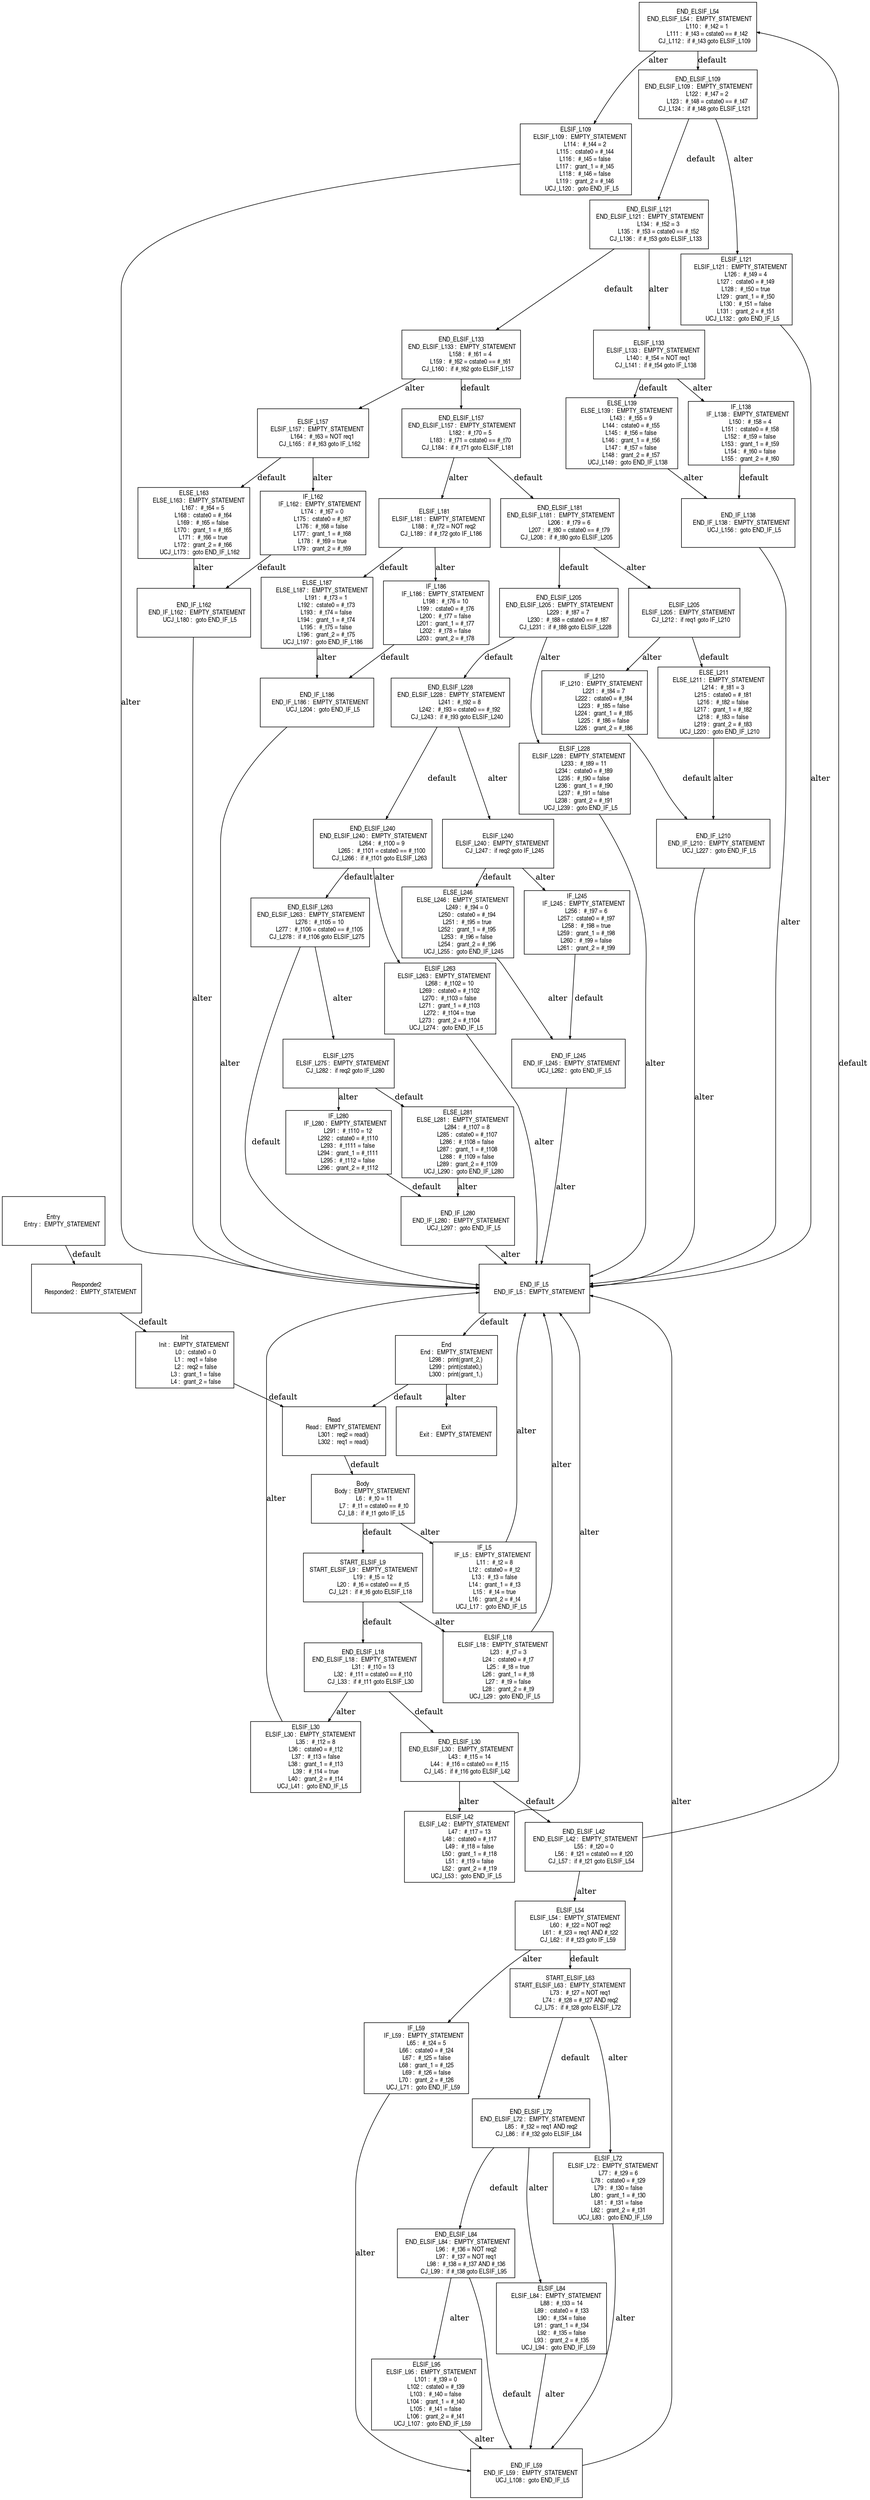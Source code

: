 digraph G {
  ranksep=.25;
  edge [arrowsize=.5]
  node [shape=rectangle, fontname="ArialNarrow",
        fontsize=12,  height=1.2];
  "END_ELSIF_L54
  END_ELSIF_L54 :  EMPTY_STATEMENT
           L110 :  #_t42 = 1
           L111 :  #_t43 = cstate0 == #_t42
        CJ_L112 :  if #_t43 goto ELSIF_L109
"; "IF_L280
        IF_L280 :  EMPTY_STATEMENT
           L291 :  #_t110 = 12
           L292 :  cstate0 = #_t110
           L293 :  #_t111 = false
           L294 :  grant_1 = #_t111
           L295 :  #_t112 = false
           L296 :  grant_2 = #_t112
"; "END_ELSIF_L84
  END_ELSIF_L84 :  EMPTY_STATEMENT
            L96 :  #_t36 = NOT req2
            L97 :  #_t37 = NOT req1
            L98 :  #_t38 = #_t37 AND #_t36
         CJ_L99 :  if #_t38 goto ELSIF_L95
"; "ELSIF_L228
     ELSIF_L228 :  EMPTY_STATEMENT
           L233 :  #_t89 = 11
           L234 :  cstate0 = #_t89
           L235 :  #_t90 = false
           L236 :  grant_1 = #_t90
           L237 :  #_t91 = false
           L238 :  grant_2 = #_t91
       UCJ_L239 :  goto END_IF_L5
"; "IF_L245
        IF_L245 :  EMPTY_STATEMENT
           L256 :  #_t97 = 6
           L257 :  cstate0 = #_t97
           L258 :  #_t98 = true
           L259 :  grant_1 = #_t98
           L260 :  #_t99 = false
           L261 :  grant_2 = #_t99
"; "Responder2
     Responder2 :  EMPTY_STATEMENT
"; "IF_L5
          IF_L5 :  EMPTY_STATEMENT
            L11 :  #_t2 = 8
            L12 :  cstate0 = #_t2
            L13 :  #_t3 = false
            L14 :  grant_1 = #_t3
            L15 :  #_t4 = true
            L16 :  grant_2 = #_t4
        UCJ_L17 :  goto END_IF_L5
"; "ELSIF_L72
      ELSIF_L72 :  EMPTY_STATEMENT
            L77 :  #_t29 = 6
            L78 :  cstate0 = #_t29
            L79 :  #_t30 = false
            L80 :  grant_1 = #_t30
            L81 :  #_t31 = false
            L82 :  grant_2 = #_t31
        UCJ_L83 :  goto END_IF_L59
"; "ELSIF_L95
      ELSIF_L95 :  EMPTY_STATEMENT
           L101 :  #_t39 = 0
           L102 :  cstate0 = #_t39
           L103 :  #_t40 = false
           L104 :  grant_1 = #_t40
           L105 :  #_t41 = false
           L106 :  grant_2 = #_t41
       UCJ_L107 :  goto END_IF_L59
"; "IF_L162
        IF_L162 :  EMPTY_STATEMENT
           L174 :  #_t67 = 0
           L175 :  cstate0 = #_t67
           L176 :  #_t68 = false
           L177 :  grant_1 = #_t68
           L178 :  #_t69 = true
           L179 :  grant_2 = #_t69
"; "IF_L186
        IF_L186 :  EMPTY_STATEMENT
           L198 :  #_t76 = 10
           L199 :  cstate0 = #_t76
           L200 :  #_t77 = false
           L201 :  grant_1 = #_t77
           L202 :  #_t78 = false
           L203 :  grant_2 = #_t78
"; "ELSIF_L54
      ELSIF_L54 :  EMPTY_STATEMENT
            L60 :  #_t22 = NOT req2
            L61 :  #_t23 = req1 AND #_t22
         CJ_L62 :  if #_t23 goto IF_L59
"; "ELSIF_L205
     ELSIF_L205 :  EMPTY_STATEMENT
        CJ_L212 :  if req1 goto IF_L210
"; "END_IF_L210
    END_IF_L210 :  EMPTY_STATEMENT
       UCJ_L227 :  goto END_IF_L5
"; "ELSIF_L30
      ELSIF_L30 :  EMPTY_STATEMENT
            L35 :  #_t12 = 8
            L36 :  cstate0 = #_t12
            L37 :  #_t13 = false
            L38 :  grant_1 = #_t13
            L39 :  #_t14 = true
            L40 :  grant_2 = #_t14
        UCJ_L41 :  goto END_IF_L5
"; "END_ELSIF_L42
  END_ELSIF_L42 :  EMPTY_STATEMENT
            L55 :  #_t20 = 0
            L56 :  #_t21 = cstate0 == #_t20
         CJ_L57 :  if #_t21 goto ELSIF_L54
"; "ELSE_L187
      ELSE_L187 :  EMPTY_STATEMENT
           L191 :  #_t73 = 1
           L192 :  cstate0 = #_t73
           L193 :  #_t74 = false
           L194 :  grant_1 = #_t74
           L195 :  #_t75 = false
           L196 :  grant_2 = #_t75
       UCJ_L197 :  goto END_IF_L186
"; "START_ELSIF_L9
 START_ELSIF_L9 :  EMPTY_STATEMENT
            L19 :  #_t5 = 12
            L20 :  #_t6 = cstate0 == #_t5
         CJ_L21 :  if #_t6 goto ELSIF_L18
"; "END_IF_L280
    END_IF_L280 :  EMPTY_STATEMENT
       UCJ_L297 :  goto END_IF_L5
"; "END_ELSIF_L133
 END_ELSIF_L133 :  EMPTY_STATEMENT
           L158 :  #_t61 = 4
           L159 :  #_t62 = cstate0 == #_t61
        CJ_L160 :  if #_t62 goto ELSIF_L157
"; "END_IF_L59
     END_IF_L59 :  EMPTY_STATEMENT
       UCJ_L108 :  goto END_IF_L5
"; "END_ELSIF_L109
 END_ELSIF_L109 :  EMPTY_STATEMENT
           L122 :  #_t47 = 2
           L123 :  #_t48 = cstate0 == #_t47
        CJ_L124 :  if #_t48 goto ELSIF_L121
"; "END_IF_L186
    END_IF_L186 :  EMPTY_STATEMENT
       UCJ_L204 :  goto END_IF_L5
"; "Body
           Body :  EMPTY_STATEMENT
             L6 :  #_t0 = 11
             L7 :  #_t1 = cstate0 == #_t0
          CJ_L8 :  if #_t1 goto IF_L5
"; "ELSIF_L18
      ELSIF_L18 :  EMPTY_STATEMENT
            L23 :  #_t7 = 3
            L24 :  cstate0 = #_t7
            L25 :  #_t8 = true
            L26 :  grant_1 = #_t8
            L27 :  #_t9 = false
            L28 :  grant_2 = #_t9
        UCJ_L29 :  goto END_IF_L5
"; "IF_L210
        IF_L210 :  EMPTY_STATEMENT
           L221 :  #_t84 = 7
           L222 :  cstate0 = #_t84
           L223 :  #_t85 = false
           L224 :  grant_1 = #_t85
           L225 :  #_t86 = false
           L226 :  grant_2 = #_t86
"; "ELSIF_L133
     ELSIF_L133 :  EMPTY_STATEMENT
           L140 :  #_t54 = NOT req1
        CJ_L141 :  if #_t54 goto IF_L138
"; "END_ELSIF_L205
 END_ELSIF_L205 :  EMPTY_STATEMENT
           L229 :  #_t87 = 7
           L230 :  #_t88 = cstate0 == #_t87
        CJ_L231 :  if #_t88 goto ELSIF_L228
"; "END_ELSIF_L181
 END_ELSIF_L181 :  EMPTY_STATEMENT
           L206 :  #_t79 = 6
           L207 :  #_t80 = cstate0 == #_t79
        CJ_L208 :  if #_t80 goto ELSIF_L205
"; "END_ELSIF_L121
 END_ELSIF_L121 :  EMPTY_STATEMENT
           L134 :  #_t52 = 3
           L135 :  #_t53 = cstate0 == #_t52
        CJ_L136 :  if #_t53 goto ELSIF_L133
"; "ELSIF_L84
      ELSIF_L84 :  EMPTY_STATEMENT
            L88 :  #_t33 = 14
            L89 :  cstate0 = #_t33
            L90 :  #_t34 = false
            L91 :  grant_1 = #_t34
            L92 :  #_t35 = false
            L93 :  grant_2 = #_t35
        UCJ_L94 :  goto END_IF_L59
"; "ELSE_L211
      ELSE_L211 :  EMPTY_STATEMENT
           L214 :  #_t81 = 3
           L215 :  cstate0 = #_t81
           L216 :  #_t82 = false
           L217 :  grant_1 = #_t82
           L218 :  #_t83 = false
           L219 :  grant_2 = #_t83
       UCJ_L220 :  goto END_IF_L210
"; "Entry
          Entry :  EMPTY_STATEMENT
"; "ELSE_L163
      ELSE_L163 :  EMPTY_STATEMENT
           L167 :  #_t64 = 5
           L168 :  cstate0 = #_t64
           L169 :  #_t65 = false
           L170 :  grant_1 = #_t65
           L171 :  #_t66 = true
           L172 :  grant_2 = #_t66
       UCJ_L173 :  goto END_IF_L162
"; "END_ELSIF_L30
  END_ELSIF_L30 :  EMPTY_STATEMENT
            L43 :  #_t15 = 14
            L44 :  #_t16 = cstate0 == #_t15
         CJ_L45 :  if #_t16 goto ELSIF_L42
"; "ELSIF_L275
     ELSIF_L275 :  EMPTY_STATEMENT
        CJ_L282 :  if req2 goto IF_L280
"; "ELSE_L246
      ELSE_L246 :  EMPTY_STATEMENT
           L249 :  #_t94 = 0
           L250 :  cstate0 = #_t94
           L251 :  #_t95 = true
           L252 :  grant_1 = #_t95
           L253 :  #_t96 = false
           L254 :  grant_2 = #_t96
       UCJ_L255 :  goto END_IF_L245
"; "ELSE_L281
      ELSE_L281 :  EMPTY_STATEMENT
           L284 :  #_t107 = 8
           L285 :  cstate0 = #_t107
           L286 :  #_t108 = false
           L287 :  grant_1 = #_t108
           L288 :  #_t109 = false
           L289 :  grant_2 = #_t109
       UCJ_L290 :  goto END_IF_L280
"; "END_IF_L5
      END_IF_L5 :  EMPTY_STATEMENT
"; "START_ELSIF_L63
START_ELSIF_L63 :  EMPTY_STATEMENT
            L73 :  #_t27 = NOT req1
            L74 :  #_t28 = #_t27 AND req2
         CJ_L75 :  if #_t28 goto ELSIF_L72
"; "Exit
           Exit :  EMPTY_STATEMENT
"; "IF_L59
         IF_L59 :  EMPTY_STATEMENT
            L65 :  #_t24 = 5
            L66 :  cstate0 = #_t24
            L67 :  #_t25 = false
            L68 :  grant_1 = #_t25
            L69 :  #_t26 = false
            L70 :  grant_2 = #_t26
        UCJ_L71 :  goto END_IF_L59
"; "Init
           Init :  EMPTY_STATEMENT
             L0 :  cstate0 = 0
             L1 :  req1 = false
             L2 :  req2 = false
             L3 :  grant_1 = false
             L4 :  grant_2 = false
"; "ELSIF_L181
     ELSIF_L181 :  EMPTY_STATEMENT
           L188 :  #_t72 = NOT req2
        CJ_L189 :  if #_t72 goto IF_L186
"; "ELSIF_L42
      ELSIF_L42 :  EMPTY_STATEMENT
            L47 :  #_t17 = 13
            L48 :  cstate0 = #_t17
            L49 :  #_t18 = false
            L50 :  grant_1 = #_t18
            L51 :  #_t19 = false
            L52 :  grant_2 = #_t19
        UCJ_L53 :  goto END_IF_L5
"; "END_ELSIF_L157
 END_ELSIF_L157 :  EMPTY_STATEMENT
           L182 :  #_t70 = 5
           L183 :  #_t71 = cstate0 == #_t70
        CJ_L184 :  if #_t71 goto ELSIF_L181
"; "END_ELSIF_L263
 END_ELSIF_L263 :  EMPTY_STATEMENT
           L276 :  #_t105 = 10
           L277 :  #_t106 = cstate0 == #_t105
        CJ_L278 :  if #_t106 goto ELSIF_L275
"; "ELSIF_L157
     ELSIF_L157 :  EMPTY_STATEMENT
           L164 :  #_t63 = NOT req1
        CJ_L165 :  if #_t63 goto IF_L162
"; "ELSE_L139
      ELSE_L139 :  EMPTY_STATEMENT
           L143 :  #_t55 = 9
           L144 :  cstate0 = #_t55
           L145 :  #_t56 = false
           L146 :  grant_1 = #_t56
           L147 :  #_t57 = false
           L148 :  grant_2 = #_t57
       UCJ_L149 :  goto END_IF_L138
"; "Read
           Read :  EMPTY_STATEMENT
           L301 :  req2 = read()
           L302 :  req1 = read()
"; "END_IF_L162
    END_IF_L162 :  EMPTY_STATEMENT
       UCJ_L180 :  goto END_IF_L5
"; "ELSIF_L263
     ELSIF_L263 :  EMPTY_STATEMENT
           L268 :  #_t102 = 10
           L269 :  cstate0 = #_t102
           L270 :  #_t103 = false
           L271 :  grant_1 = #_t103
           L272 :  #_t104 = true
           L273 :  grant_2 = #_t104
       UCJ_L274 :  goto END_IF_L5
"; "END_ELSIF_L18
  END_ELSIF_L18 :  EMPTY_STATEMENT
            L31 :  #_t10 = 13
            L32 :  #_t11 = cstate0 == #_t10
         CJ_L33 :  if #_t11 goto ELSIF_L30
"; "END_IF_L138
    END_IF_L138 :  EMPTY_STATEMENT
       UCJ_L156 :  goto END_IF_L5
"; "END_ELSIF_L72
  END_ELSIF_L72 :  EMPTY_STATEMENT
            L85 :  #_t32 = req1 AND req2
         CJ_L86 :  if #_t32 goto ELSIF_L84
"; "END_ELSIF_L228
 END_ELSIF_L228 :  EMPTY_STATEMENT
           L241 :  #_t92 = 8
           L242 :  #_t93 = cstate0 == #_t92
        CJ_L243 :  if #_t93 goto ELSIF_L240
"; "END_IF_L245
    END_IF_L245 :  EMPTY_STATEMENT
       UCJ_L262 :  goto END_IF_L5
"; "ELSIF_L240
     ELSIF_L240 :  EMPTY_STATEMENT
        CJ_L247 :  if req2 goto IF_L245
"; "END_ELSIF_L240
 END_ELSIF_L240 :  EMPTY_STATEMENT
           L264 :  #_t100 = 9
           L265 :  #_t101 = cstate0 == #_t100
        CJ_L266 :  if #_t101 goto ELSIF_L263
"; "ELSIF_L109
     ELSIF_L109 :  EMPTY_STATEMENT
           L114 :  #_t44 = 2
           L115 :  cstate0 = #_t44
           L116 :  #_t45 = false
           L117 :  grant_1 = #_t45
           L118 :  #_t46 = false
           L119 :  grant_2 = #_t46
       UCJ_L120 :  goto END_IF_L5
"; "ELSIF_L121
     ELSIF_L121 :  EMPTY_STATEMENT
           L126 :  #_t49 = 4
           L127 :  cstate0 = #_t49
           L128 :  #_t50 = true
           L129 :  grant_1 = #_t50
           L130 :  #_t51 = false
           L131 :  grant_2 = #_t51
       UCJ_L132 :  goto END_IF_L5
"; "End
            End :  EMPTY_STATEMENT
           L298 :  print(grant_2,)
           L299 :  print(cstate0,)
           L300 :  print(grant_1,)
"; "IF_L138
        IF_L138 :  EMPTY_STATEMENT
           L150 :  #_t58 = 4
           L151 :  cstate0 = #_t58
           L152 :  #_t59 = false
           L153 :  grant_1 = #_t59
           L154 :  #_t60 = false
           L155 :  grant_2 = #_t60
"; 
  "Responder2
     Responder2 :  EMPTY_STATEMENT
" -> "Init
           Init :  EMPTY_STATEMENT
             L0 :  cstate0 = 0
             L1 :  req1 = false
             L2 :  req2 = false
             L3 :  grant_1 = false
             L4 :  grant_2 = false
"  [label="default"];
  "Init
           Init :  EMPTY_STATEMENT
             L0 :  cstate0 = 0
             L1 :  req1 = false
             L2 :  req2 = false
             L3 :  grant_1 = false
             L4 :  grant_2 = false
" -> "Read
           Read :  EMPTY_STATEMENT
           L301 :  req2 = read()
           L302 :  req1 = read()
"  [label="default"];
  "Body
           Body :  EMPTY_STATEMENT
             L6 :  #_t0 = 11
             L7 :  #_t1 = cstate0 == #_t0
          CJ_L8 :  if #_t1 goto IF_L5
" -> "START_ELSIF_L9
 START_ELSIF_L9 :  EMPTY_STATEMENT
            L19 :  #_t5 = 12
            L20 :  #_t6 = cstate0 == #_t5
         CJ_L21 :  if #_t6 goto ELSIF_L18
"  [label="default"];
  "Body
           Body :  EMPTY_STATEMENT
             L6 :  #_t0 = 11
             L7 :  #_t1 = cstate0 == #_t0
          CJ_L8 :  if #_t1 goto IF_L5
" -> "IF_L5
          IF_L5 :  EMPTY_STATEMENT
            L11 :  #_t2 = 8
            L12 :  cstate0 = #_t2
            L13 :  #_t3 = false
            L14 :  grant_1 = #_t3
            L15 :  #_t4 = true
            L16 :  grant_2 = #_t4
        UCJ_L17 :  goto END_IF_L5
"  [label="alter"];
  "IF_L5
          IF_L5 :  EMPTY_STATEMENT
            L11 :  #_t2 = 8
            L12 :  cstate0 = #_t2
            L13 :  #_t3 = false
            L14 :  grant_1 = #_t3
            L15 :  #_t4 = true
            L16 :  grant_2 = #_t4
        UCJ_L17 :  goto END_IF_L5
" -> "END_IF_L5
      END_IF_L5 :  EMPTY_STATEMENT
"  [label="alter"];
  "START_ELSIF_L9
 START_ELSIF_L9 :  EMPTY_STATEMENT
            L19 :  #_t5 = 12
            L20 :  #_t6 = cstate0 == #_t5
         CJ_L21 :  if #_t6 goto ELSIF_L18
" -> "END_ELSIF_L18
  END_ELSIF_L18 :  EMPTY_STATEMENT
            L31 :  #_t10 = 13
            L32 :  #_t11 = cstate0 == #_t10
         CJ_L33 :  if #_t11 goto ELSIF_L30
"  [label="default"];
  "START_ELSIF_L9
 START_ELSIF_L9 :  EMPTY_STATEMENT
            L19 :  #_t5 = 12
            L20 :  #_t6 = cstate0 == #_t5
         CJ_L21 :  if #_t6 goto ELSIF_L18
" -> "ELSIF_L18
      ELSIF_L18 :  EMPTY_STATEMENT
            L23 :  #_t7 = 3
            L24 :  cstate0 = #_t7
            L25 :  #_t8 = true
            L26 :  grant_1 = #_t8
            L27 :  #_t9 = false
            L28 :  grant_2 = #_t9
        UCJ_L29 :  goto END_IF_L5
"  [label="alter"];
  "ELSIF_L18
      ELSIF_L18 :  EMPTY_STATEMENT
            L23 :  #_t7 = 3
            L24 :  cstate0 = #_t7
            L25 :  #_t8 = true
            L26 :  grant_1 = #_t8
            L27 :  #_t9 = false
            L28 :  grant_2 = #_t9
        UCJ_L29 :  goto END_IF_L5
" -> "END_IF_L5
      END_IF_L5 :  EMPTY_STATEMENT
"  [label="alter"];
  "END_ELSIF_L18
  END_ELSIF_L18 :  EMPTY_STATEMENT
            L31 :  #_t10 = 13
            L32 :  #_t11 = cstate0 == #_t10
         CJ_L33 :  if #_t11 goto ELSIF_L30
" -> "END_ELSIF_L30
  END_ELSIF_L30 :  EMPTY_STATEMENT
            L43 :  #_t15 = 14
            L44 :  #_t16 = cstate0 == #_t15
         CJ_L45 :  if #_t16 goto ELSIF_L42
"  [label="default"];
  "END_ELSIF_L18
  END_ELSIF_L18 :  EMPTY_STATEMENT
            L31 :  #_t10 = 13
            L32 :  #_t11 = cstate0 == #_t10
         CJ_L33 :  if #_t11 goto ELSIF_L30
" -> "ELSIF_L30
      ELSIF_L30 :  EMPTY_STATEMENT
            L35 :  #_t12 = 8
            L36 :  cstate0 = #_t12
            L37 :  #_t13 = false
            L38 :  grant_1 = #_t13
            L39 :  #_t14 = true
            L40 :  grant_2 = #_t14
        UCJ_L41 :  goto END_IF_L5
"  [label="alter"];
  "ELSIF_L30
      ELSIF_L30 :  EMPTY_STATEMENT
            L35 :  #_t12 = 8
            L36 :  cstate0 = #_t12
            L37 :  #_t13 = false
            L38 :  grant_1 = #_t13
            L39 :  #_t14 = true
            L40 :  grant_2 = #_t14
        UCJ_L41 :  goto END_IF_L5
" -> "END_IF_L5
      END_IF_L5 :  EMPTY_STATEMENT
"  [label="alter"];
  "END_ELSIF_L30
  END_ELSIF_L30 :  EMPTY_STATEMENT
            L43 :  #_t15 = 14
            L44 :  #_t16 = cstate0 == #_t15
         CJ_L45 :  if #_t16 goto ELSIF_L42
" -> "END_ELSIF_L42
  END_ELSIF_L42 :  EMPTY_STATEMENT
            L55 :  #_t20 = 0
            L56 :  #_t21 = cstate0 == #_t20
         CJ_L57 :  if #_t21 goto ELSIF_L54
"  [label="default"];
  "END_ELSIF_L30
  END_ELSIF_L30 :  EMPTY_STATEMENT
            L43 :  #_t15 = 14
            L44 :  #_t16 = cstate0 == #_t15
         CJ_L45 :  if #_t16 goto ELSIF_L42
" -> "ELSIF_L42
      ELSIF_L42 :  EMPTY_STATEMENT
            L47 :  #_t17 = 13
            L48 :  cstate0 = #_t17
            L49 :  #_t18 = false
            L50 :  grant_1 = #_t18
            L51 :  #_t19 = false
            L52 :  grant_2 = #_t19
        UCJ_L53 :  goto END_IF_L5
"  [label="alter"];
  "ELSIF_L42
      ELSIF_L42 :  EMPTY_STATEMENT
            L47 :  #_t17 = 13
            L48 :  cstate0 = #_t17
            L49 :  #_t18 = false
            L50 :  grant_1 = #_t18
            L51 :  #_t19 = false
            L52 :  grant_2 = #_t19
        UCJ_L53 :  goto END_IF_L5
" -> "END_IF_L5
      END_IF_L5 :  EMPTY_STATEMENT
"  [label="alter"];
  "END_ELSIF_L42
  END_ELSIF_L42 :  EMPTY_STATEMENT
            L55 :  #_t20 = 0
            L56 :  #_t21 = cstate0 == #_t20
         CJ_L57 :  if #_t21 goto ELSIF_L54
" -> "END_ELSIF_L54
  END_ELSIF_L54 :  EMPTY_STATEMENT
           L110 :  #_t42 = 1
           L111 :  #_t43 = cstate0 == #_t42
        CJ_L112 :  if #_t43 goto ELSIF_L109
"  [label="default"];
  "END_ELSIF_L42
  END_ELSIF_L42 :  EMPTY_STATEMENT
            L55 :  #_t20 = 0
            L56 :  #_t21 = cstate0 == #_t20
         CJ_L57 :  if #_t21 goto ELSIF_L54
" -> "ELSIF_L54
      ELSIF_L54 :  EMPTY_STATEMENT
            L60 :  #_t22 = NOT req2
            L61 :  #_t23 = req1 AND #_t22
         CJ_L62 :  if #_t23 goto IF_L59
"  [label="alter"];
  "ELSIF_L54
      ELSIF_L54 :  EMPTY_STATEMENT
            L60 :  #_t22 = NOT req2
            L61 :  #_t23 = req1 AND #_t22
         CJ_L62 :  if #_t23 goto IF_L59
" -> "START_ELSIF_L63
START_ELSIF_L63 :  EMPTY_STATEMENT
            L73 :  #_t27 = NOT req1
            L74 :  #_t28 = #_t27 AND req2
         CJ_L75 :  if #_t28 goto ELSIF_L72
"  [label="default"];
  "ELSIF_L54
      ELSIF_L54 :  EMPTY_STATEMENT
            L60 :  #_t22 = NOT req2
            L61 :  #_t23 = req1 AND #_t22
         CJ_L62 :  if #_t23 goto IF_L59
" -> "IF_L59
         IF_L59 :  EMPTY_STATEMENT
            L65 :  #_t24 = 5
            L66 :  cstate0 = #_t24
            L67 :  #_t25 = false
            L68 :  grant_1 = #_t25
            L69 :  #_t26 = false
            L70 :  grant_2 = #_t26
        UCJ_L71 :  goto END_IF_L59
"  [label="alter"];
  "IF_L59
         IF_L59 :  EMPTY_STATEMENT
            L65 :  #_t24 = 5
            L66 :  cstate0 = #_t24
            L67 :  #_t25 = false
            L68 :  grant_1 = #_t25
            L69 :  #_t26 = false
            L70 :  grant_2 = #_t26
        UCJ_L71 :  goto END_IF_L59
" -> "END_IF_L59
     END_IF_L59 :  EMPTY_STATEMENT
       UCJ_L108 :  goto END_IF_L5
"  [label="alter"];
  "START_ELSIF_L63
START_ELSIF_L63 :  EMPTY_STATEMENT
            L73 :  #_t27 = NOT req1
            L74 :  #_t28 = #_t27 AND req2
         CJ_L75 :  if #_t28 goto ELSIF_L72
" -> "END_ELSIF_L72
  END_ELSIF_L72 :  EMPTY_STATEMENT
            L85 :  #_t32 = req1 AND req2
         CJ_L86 :  if #_t32 goto ELSIF_L84
"  [label="default"];
  "START_ELSIF_L63
START_ELSIF_L63 :  EMPTY_STATEMENT
            L73 :  #_t27 = NOT req1
            L74 :  #_t28 = #_t27 AND req2
         CJ_L75 :  if #_t28 goto ELSIF_L72
" -> "ELSIF_L72
      ELSIF_L72 :  EMPTY_STATEMENT
            L77 :  #_t29 = 6
            L78 :  cstate0 = #_t29
            L79 :  #_t30 = false
            L80 :  grant_1 = #_t30
            L81 :  #_t31 = false
            L82 :  grant_2 = #_t31
        UCJ_L83 :  goto END_IF_L59
"  [label="alter"];
  "ELSIF_L72
      ELSIF_L72 :  EMPTY_STATEMENT
            L77 :  #_t29 = 6
            L78 :  cstate0 = #_t29
            L79 :  #_t30 = false
            L80 :  grant_1 = #_t30
            L81 :  #_t31 = false
            L82 :  grant_2 = #_t31
        UCJ_L83 :  goto END_IF_L59
" -> "END_IF_L59
     END_IF_L59 :  EMPTY_STATEMENT
       UCJ_L108 :  goto END_IF_L5
"  [label="alter"];
  "END_ELSIF_L72
  END_ELSIF_L72 :  EMPTY_STATEMENT
            L85 :  #_t32 = req1 AND req2
         CJ_L86 :  if #_t32 goto ELSIF_L84
" -> "END_ELSIF_L84
  END_ELSIF_L84 :  EMPTY_STATEMENT
            L96 :  #_t36 = NOT req2
            L97 :  #_t37 = NOT req1
            L98 :  #_t38 = #_t37 AND #_t36
         CJ_L99 :  if #_t38 goto ELSIF_L95
"  [label="default"];
  "END_ELSIF_L72
  END_ELSIF_L72 :  EMPTY_STATEMENT
            L85 :  #_t32 = req1 AND req2
         CJ_L86 :  if #_t32 goto ELSIF_L84
" -> "ELSIF_L84
      ELSIF_L84 :  EMPTY_STATEMENT
            L88 :  #_t33 = 14
            L89 :  cstate0 = #_t33
            L90 :  #_t34 = false
            L91 :  grant_1 = #_t34
            L92 :  #_t35 = false
            L93 :  grant_2 = #_t35
        UCJ_L94 :  goto END_IF_L59
"  [label="alter"];
  "ELSIF_L84
      ELSIF_L84 :  EMPTY_STATEMENT
            L88 :  #_t33 = 14
            L89 :  cstate0 = #_t33
            L90 :  #_t34 = false
            L91 :  grant_1 = #_t34
            L92 :  #_t35 = false
            L93 :  grant_2 = #_t35
        UCJ_L94 :  goto END_IF_L59
" -> "END_IF_L59
     END_IF_L59 :  EMPTY_STATEMENT
       UCJ_L108 :  goto END_IF_L5
"  [label="alter"];
  "END_ELSIF_L84
  END_ELSIF_L84 :  EMPTY_STATEMENT
            L96 :  #_t36 = NOT req2
            L97 :  #_t37 = NOT req1
            L98 :  #_t38 = #_t37 AND #_t36
         CJ_L99 :  if #_t38 goto ELSIF_L95
" -> "END_IF_L59
     END_IF_L59 :  EMPTY_STATEMENT
       UCJ_L108 :  goto END_IF_L5
"  [label="default"];
  "END_ELSIF_L84
  END_ELSIF_L84 :  EMPTY_STATEMENT
            L96 :  #_t36 = NOT req2
            L97 :  #_t37 = NOT req1
            L98 :  #_t38 = #_t37 AND #_t36
         CJ_L99 :  if #_t38 goto ELSIF_L95
" -> "ELSIF_L95
      ELSIF_L95 :  EMPTY_STATEMENT
           L101 :  #_t39 = 0
           L102 :  cstate0 = #_t39
           L103 :  #_t40 = false
           L104 :  grant_1 = #_t40
           L105 :  #_t41 = false
           L106 :  grant_2 = #_t41
       UCJ_L107 :  goto END_IF_L59
"  [label="alter"];
  "ELSIF_L95
      ELSIF_L95 :  EMPTY_STATEMENT
           L101 :  #_t39 = 0
           L102 :  cstate0 = #_t39
           L103 :  #_t40 = false
           L104 :  grant_1 = #_t40
           L105 :  #_t41 = false
           L106 :  grant_2 = #_t41
       UCJ_L107 :  goto END_IF_L59
" -> "END_IF_L59
     END_IF_L59 :  EMPTY_STATEMENT
       UCJ_L108 :  goto END_IF_L5
"  [label="alter"];
  "END_IF_L59
     END_IF_L59 :  EMPTY_STATEMENT
       UCJ_L108 :  goto END_IF_L5
" -> "END_IF_L5
      END_IF_L5 :  EMPTY_STATEMENT
"  [label="alter"];
  "END_ELSIF_L54
  END_ELSIF_L54 :  EMPTY_STATEMENT
           L110 :  #_t42 = 1
           L111 :  #_t43 = cstate0 == #_t42
        CJ_L112 :  if #_t43 goto ELSIF_L109
" -> "END_ELSIF_L109
 END_ELSIF_L109 :  EMPTY_STATEMENT
           L122 :  #_t47 = 2
           L123 :  #_t48 = cstate0 == #_t47
        CJ_L124 :  if #_t48 goto ELSIF_L121
"  [label="default"];
  "END_ELSIF_L54
  END_ELSIF_L54 :  EMPTY_STATEMENT
           L110 :  #_t42 = 1
           L111 :  #_t43 = cstate0 == #_t42
        CJ_L112 :  if #_t43 goto ELSIF_L109
" -> "ELSIF_L109
     ELSIF_L109 :  EMPTY_STATEMENT
           L114 :  #_t44 = 2
           L115 :  cstate0 = #_t44
           L116 :  #_t45 = false
           L117 :  grant_1 = #_t45
           L118 :  #_t46 = false
           L119 :  grant_2 = #_t46
       UCJ_L120 :  goto END_IF_L5
"  [label="alter"];
  "ELSIF_L109
     ELSIF_L109 :  EMPTY_STATEMENT
           L114 :  #_t44 = 2
           L115 :  cstate0 = #_t44
           L116 :  #_t45 = false
           L117 :  grant_1 = #_t45
           L118 :  #_t46 = false
           L119 :  grant_2 = #_t46
       UCJ_L120 :  goto END_IF_L5
" -> "END_IF_L5
      END_IF_L5 :  EMPTY_STATEMENT
"  [label="alter"];
  "END_ELSIF_L109
 END_ELSIF_L109 :  EMPTY_STATEMENT
           L122 :  #_t47 = 2
           L123 :  #_t48 = cstate0 == #_t47
        CJ_L124 :  if #_t48 goto ELSIF_L121
" -> "END_ELSIF_L121
 END_ELSIF_L121 :  EMPTY_STATEMENT
           L134 :  #_t52 = 3
           L135 :  #_t53 = cstate0 == #_t52
        CJ_L136 :  if #_t53 goto ELSIF_L133
"  [label="default"];
  "END_ELSIF_L109
 END_ELSIF_L109 :  EMPTY_STATEMENT
           L122 :  #_t47 = 2
           L123 :  #_t48 = cstate0 == #_t47
        CJ_L124 :  if #_t48 goto ELSIF_L121
" -> "ELSIF_L121
     ELSIF_L121 :  EMPTY_STATEMENT
           L126 :  #_t49 = 4
           L127 :  cstate0 = #_t49
           L128 :  #_t50 = true
           L129 :  grant_1 = #_t50
           L130 :  #_t51 = false
           L131 :  grant_2 = #_t51
       UCJ_L132 :  goto END_IF_L5
"  [label="alter"];
  "ELSIF_L121
     ELSIF_L121 :  EMPTY_STATEMENT
           L126 :  #_t49 = 4
           L127 :  cstate0 = #_t49
           L128 :  #_t50 = true
           L129 :  grant_1 = #_t50
           L130 :  #_t51 = false
           L131 :  grant_2 = #_t51
       UCJ_L132 :  goto END_IF_L5
" -> "END_IF_L5
      END_IF_L5 :  EMPTY_STATEMENT
"  [label="alter"];
  "END_ELSIF_L121
 END_ELSIF_L121 :  EMPTY_STATEMENT
           L134 :  #_t52 = 3
           L135 :  #_t53 = cstate0 == #_t52
        CJ_L136 :  if #_t53 goto ELSIF_L133
" -> "END_ELSIF_L133
 END_ELSIF_L133 :  EMPTY_STATEMENT
           L158 :  #_t61 = 4
           L159 :  #_t62 = cstate0 == #_t61
        CJ_L160 :  if #_t62 goto ELSIF_L157
"  [label="default"];
  "END_ELSIF_L121
 END_ELSIF_L121 :  EMPTY_STATEMENT
           L134 :  #_t52 = 3
           L135 :  #_t53 = cstate0 == #_t52
        CJ_L136 :  if #_t53 goto ELSIF_L133
" -> "ELSIF_L133
     ELSIF_L133 :  EMPTY_STATEMENT
           L140 :  #_t54 = NOT req1
        CJ_L141 :  if #_t54 goto IF_L138
"  [label="alter"];
  "ELSIF_L133
     ELSIF_L133 :  EMPTY_STATEMENT
           L140 :  #_t54 = NOT req1
        CJ_L141 :  if #_t54 goto IF_L138
" -> "ELSE_L139
      ELSE_L139 :  EMPTY_STATEMENT
           L143 :  #_t55 = 9
           L144 :  cstate0 = #_t55
           L145 :  #_t56 = false
           L146 :  grant_1 = #_t56
           L147 :  #_t57 = false
           L148 :  grant_2 = #_t57
       UCJ_L149 :  goto END_IF_L138
"  [label="default"];
  "ELSIF_L133
     ELSIF_L133 :  EMPTY_STATEMENT
           L140 :  #_t54 = NOT req1
        CJ_L141 :  if #_t54 goto IF_L138
" -> "IF_L138
        IF_L138 :  EMPTY_STATEMENT
           L150 :  #_t58 = 4
           L151 :  cstate0 = #_t58
           L152 :  #_t59 = false
           L153 :  grant_1 = #_t59
           L154 :  #_t60 = false
           L155 :  grant_2 = #_t60
"  [label="alter"];
  "ELSE_L139
      ELSE_L139 :  EMPTY_STATEMENT
           L143 :  #_t55 = 9
           L144 :  cstate0 = #_t55
           L145 :  #_t56 = false
           L146 :  grant_1 = #_t56
           L147 :  #_t57 = false
           L148 :  grant_2 = #_t57
       UCJ_L149 :  goto END_IF_L138
" -> "END_IF_L138
    END_IF_L138 :  EMPTY_STATEMENT
       UCJ_L156 :  goto END_IF_L5
"  [label="alter"];
  "IF_L138
        IF_L138 :  EMPTY_STATEMENT
           L150 :  #_t58 = 4
           L151 :  cstate0 = #_t58
           L152 :  #_t59 = false
           L153 :  grant_1 = #_t59
           L154 :  #_t60 = false
           L155 :  grant_2 = #_t60
" -> "END_IF_L138
    END_IF_L138 :  EMPTY_STATEMENT
       UCJ_L156 :  goto END_IF_L5
"  [label="default"];
  "END_IF_L138
    END_IF_L138 :  EMPTY_STATEMENT
       UCJ_L156 :  goto END_IF_L5
" -> "END_IF_L5
      END_IF_L5 :  EMPTY_STATEMENT
"  [label="alter"];
  "END_ELSIF_L133
 END_ELSIF_L133 :  EMPTY_STATEMENT
           L158 :  #_t61 = 4
           L159 :  #_t62 = cstate0 == #_t61
        CJ_L160 :  if #_t62 goto ELSIF_L157
" -> "END_ELSIF_L157
 END_ELSIF_L157 :  EMPTY_STATEMENT
           L182 :  #_t70 = 5
           L183 :  #_t71 = cstate0 == #_t70
        CJ_L184 :  if #_t71 goto ELSIF_L181
"  [label="default"];
  "END_ELSIF_L133
 END_ELSIF_L133 :  EMPTY_STATEMENT
           L158 :  #_t61 = 4
           L159 :  #_t62 = cstate0 == #_t61
        CJ_L160 :  if #_t62 goto ELSIF_L157
" -> "ELSIF_L157
     ELSIF_L157 :  EMPTY_STATEMENT
           L164 :  #_t63 = NOT req1
        CJ_L165 :  if #_t63 goto IF_L162
"  [label="alter"];
  "ELSIF_L157
     ELSIF_L157 :  EMPTY_STATEMENT
           L164 :  #_t63 = NOT req1
        CJ_L165 :  if #_t63 goto IF_L162
" -> "ELSE_L163
      ELSE_L163 :  EMPTY_STATEMENT
           L167 :  #_t64 = 5
           L168 :  cstate0 = #_t64
           L169 :  #_t65 = false
           L170 :  grant_1 = #_t65
           L171 :  #_t66 = true
           L172 :  grant_2 = #_t66
       UCJ_L173 :  goto END_IF_L162
"  [label="default"];
  "ELSIF_L157
     ELSIF_L157 :  EMPTY_STATEMENT
           L164 :  #_t63 = NOT req1
        CJ_L165 :  if #_t63 goto IF_L162
" -> "IF_L162
        IF_L162 :  EMPTY_STATEMENT
           L174 :  #_t67 = 0
           L175 :  cstate0 = #_t67
           L176 :  #_t68 = false
           L177 :  grant_1 = #_t68
           L178 :  #_t69 = true
           L179 :  grant_2 = #_t69
"  [label="alter"];
  "ELSE_L163
      ELSE_L163 :  EMPTY_STATEMENT
           L167 :  #_t64 = 5
           L168 :  cstate0 = #_t64
           L169 :  #_t65 = false
           L170 :  grant_1 = #_t65
           L171 :  #_t66 = true
           L172 :  grant_2 = #_t66
       UCJ_L173 :  goto END_IF_L162
" -> "END_IF_L162
    END_IF_L162 :  EMPTY_STATEMENT
       UCJ_L180 :  goto END_IF_L5
"  [label="alter"];
  "IF_L162
        IF_L162 :  EMPTY_STATEMENT
           L174 :  #_t67 = 0
           L175 :  cstate0 = #_t67
           L176 :  #_t68 = false
           L177 :  grant_1 = #_t68
           L178 :  #_t69 = true
           L179 :  grant_2 = #_t69
" -> "END_IF_L162
    END_IF_L162 :  EMPTY_STATEMENT
       UCJ_L180 :  goto END_IF_L5
"  [label="default"];
  "END_IF_L162
    END_IF_L162 :  EMPTY_STATEMENT
       UCJ_L180 :  goto END_IF_L5
" -> "END_IF_L5
      END_IF_L5 :  EMPTY_STATEMENT
"  [label="alter"];
  "END_ELSIF_L157
 END_ELSIF_L157 :  EMPTY_STATEMENT
           L182 :  #_t70 = 5
           L183 :  #_t71 = cstate0 == #_t70
        CJ_L184 :  if #_t71 goto ELSIF_L181
" -> "END_ELSIF_L181
 END_ELSIF_L181 :  EMPTY_STATEMENT
           L206 :  #_t79 = 6
           L207 :  #_t80 = cstate0 == #_t79
        CJ_L208 :  if #_t80 goto ELSIF_L205
"  [label="default"];
  "END_ELSIF_L157
 END_ELSIF_L157 :  EMPTY_STATEMENT
           L182 :  #_t70 = 5
           L183 :  #_t71 = cstate0 == #_t70
        CJ_L184 :  if #_t71 goto ELSIF_L181
" -> "ELSIF_L181
     ELSIF_L181 :  EMPTY_STATEMENT
           L188 :  #_t72 = NOT req2
        CJ_L189 :  if #_t72 goto IF_L186
"  [label="alter"];
  "ELSIF_L181
     ELSIF_L181 :  EMPTY_STATEMENT
           L188 :  #_t72 = NOT req2
        CJ_L189 :  if #_t72 goto IF_L186
" -> "ELSE_L187
      ELSE_L187 :  EMPTY_STATEMENT
           L191 :  #_t73 = 1
           L192 :  cstate0 = #_t73
           L193 :  #_t74 = false
           L194 :  grant_1 = #_t74
           L195 :  #_t75 = false
           L196 :  grant_2 = #_t75
       UCJ_L197 :  goto END_IF_L186
"  [label="default"];
  "ELSIF_L181
     ELSIF_L181 :  EMPTY_STATEMENT
           L188 :  #_t72 = NOT req2
        CJ_L189 :  if #_t72 goto IF_L186
" -> "IF_L186
        IF_L186 :  EMPTY_STATEMENT
           L198 :  #_t76 = 10
           L199 :  cstate0 = #_t76
           L200 :  #_t77 = false
           L201 :  grant_1 = #_t77
           L202 :  #_t78 = false
           L203 :  grant_2 = #_t78
"  [label="alter"];
  "ELSE_L187
      ELSE_L187 :  EMPTY_STATEMENT
           L191 :  #_t73 = 1
           L192 :  cstate0 = #_t73
           L193 :  #_t74 = false
           L194 :  grant_1 = #_t74
           L195 :  #_t75 = false
           L196 :  grant_2 = #_t75
       UCJ_L197 :  goto END_IF_L186
" -> "END_IF_L186
    END_IF_L186 :  EMPTY_STATEMENT
       UCJ_L204 :  goto END_IF_L5
"  [label="alter"];
  "IF_L186
        IF_L186 :  EMPTY_STATEMENT
           L198 :  #_t76 = 10
           L199 :  cstate0 = #_t76
           L200 :  #_t77 = false
           L201 :  grant_1 = #_t77
           L202 :  #_t78 = false
           L203 :  grant_2 = #_t78
" -> "END_IF_L186
    END_IF_L186 :  EMPTY_STATEMENT
       UCJ_L204 :  goto END_IF_L5
"  [label="default"];
  "END_IF_L186
    END_IF_L186 :  EMPTY_STATEMENT
       UCJ_L204 :  goto END_IF_L5
" -> "END_IF_L5
      END_IF_L5 :  EMPTY_STATEMENT
"  [label="alter"];
  "END_ELSIF_L181
 END_ELSIF_L181 :  EMPTY_STATEMENT
           L206 :  #_t79 = 6
           L207 :  #_t80 = cstate0 == #_t79
        CJ_L208 :  if #_t80 goto ELSIF_L205
" -> "END_ELSIF_L205
 END_ELSIF_L205 :  EMPTY_STATEMENT
           L229 :  #_t87 = 7
           L230 :  #_t88 = cstate0 == #_t87
        CJ_L231 :  if #_t88 goto ELSIF_L228
"  [label="default"];
  "END_ELSIF_L181
 END_ELSIF_L181 :  EMPTY_STATEMENT
           L206 :  #_t79 = 6
           L207 :  #_t80 = cstate0 == #_t79
        CJ_L208 :  if #_t80 goto ELSIF_L205
" -> "ELSIF_L205
     ELSIF_L205 :  EMPTY_STATEMENT
        CJ_L212 :  if req1 goto IF_L210
"  [label="alter"];
  "ELSIF_L205
     ELSIF_L205 :  EMPTY_STATEMENT
        CJ_L212 :  if req1 goto IF_L210
" -> "ELSE_L211
      ELSE_L211 :  EMPTY_STATEMENT
           L214 :  #_t81 = 3
           L215 :  cstate0 = #_t81
           L216 :  #_t82 = false
           L217 :  grant_1 = #_t82
           L218 :  #_t83 = false
           L219 :  grant_2 = #_t83
       UCJ_L220 :  goto END_IF_L210
"  [label="default"];
  "ELSIF_L205
     ELSIF_L205 :  EMPTY_STATEMENT
        CJ_L212 :  if req1 goto IF_L210
" -> "IF_L210
        IF_L210 :  EMPTY_STATEMENT
           L221 :  #_t84 = 7
           L222 :  cstate0 = #_t84
           L223 :  #_t85 = false
           L224 :  grant_1 = #_t85
           L225 :  #_t86 = false
           L226 :  grant_2 = #_t86
"  [label="alter"];
  "ELSE_L211
      ELSE_L211 :  EMPTY_STATEMENT
           L214 :  #_t81 = 3
           L215 :  cstate0 = #_t81
           L216 :  #_t82 = false
           L217 :  grant_1 = #_t82
           L218 :  #_t83 = false
           L219 :  grant_2 = #_t83
       UCJ_L220 :  goto END_IF_L210
" -> "END_IF_L210
    END_IF_L210 :  EMPTY_STATEMENT
       UCJ_L227 :  goto END_IF_L5
"  [label="alter"];
  "IF_L210
        IF_L210 :  EMPTY_STATEMENT
           L221 :  #_t84 = 7
           L222 :  cstate0 = #_t84
           L223 :  #_t85 = false
           L224 :  grant_1 = #_t85
           L225 :  #_t86 = false
           L226 :  grant_2 = #_t86
" -> "END_IF_L210
    END_IF_L210 :  EMPTY_STATEMENT
       UCJ_L227 :  goto END_IF_L5
"  [label="default"];
  "END_IF_L210
    END_IF_L210 :  EMPTY_STATEMENT
       UCJ_L227 :  goto END_IF_L5
" -> "END_IF_L5
      END_IF_L5 :  EMPTY_STATEMENT
"  [label="alter"];
  "END_ELSIF_L205
 END_ELSIF_L205 :  EMPTY_STATEMENT
           L229 :  #_t87 = 7
           L230 :  #_t88 = cstate0 == #_t87
        CJ_L231 :  if #_t88 goto ELSIF_L228
" -> "END_ELSIF_L228
 END_ELSIF_L228 :  EMPTY_STATEMENT
           L241 :  #_t92 = 8
           L242 :  #_t93 = cstate0 == #_t92
        CJ_L243 :  if #_t93 goto ELSIF_L240
"  [label="default"];
  "END_ELSIF_L205
 END_ELSIF_L205 :  EMPTY_STATEMENT
           L229 :  #_t87 = 7
           L230 :  #_t88 = cstate0 == #_t87
        CJ_L231 :  if #_t88 goto ELSIF_L228
" -> "ELSIF_L228
     ELSIF_L228 :  EMPTY_STATEMENT
           L233 :  #_t89 = 11
           L234 :  cstate0 = #_t89
           L235 :  #_t90 = false
           L236 :  grant_1 = #_t90
           L237 :  #_t91 = false
           L238 :  grant_2 = #_t91
       UCJ_L239 :  goto END_IF_L5
"  [label="alter"];
  "ELSIF_L228
     ELSIF_L228 :  EMPTY_STATEMENT
           L233 :  #_t89 = 11
           L234 :  cstate0 = #_t89
           L235 :  #_t90 = false
           L236 :  grant_1 = #_t90
           L237 :  #_t91 = false
           L238 :  grant_2 = #_t91
       UCJ_L239 :  goto END_IF_L5
" -> "END_IF_L5
      END_IF_L5 :  EMPTY_STATEMENT
"  [label="alter"];
  "END_ELSIF_L228
 END_ELSIF_L228 :  EMPTY_STATEMENT
           L241 :  #_t92 = 8
           L242 :  #_t93 = cstate0 == #_t92
        CJ_L243 :  if #_t93 goto ELSIF_L240
" -> "END_ELSIF_L240
 END_ELSIF_L240 :  EMPTY_STATEMENT
           L264 :  #_t100 = 9
           L265 :  #_t101 = cstate0 == #_t100
        CJ_L266 :  if #_t101 goto ELSIF_L263
"  [label="default"];
  "END_ELSIF_L228
 END_ELSIF_L228 :  EMPTY_STATEMENT
           L241 :  #_t92 = 8
           L242 :  #_t93 = cstate0 == #_t92
        CJ_L243 :  if #_t93 goto ELSIF_L240
" -> "ELSIF_L240
     ELSIF_L240 :  EMPTY_STATEMENT
        CJ_L247 :  if req2 goto IF_L245
"  [label="alter"];
  "ELSIF_L240
     ELSIF_L240 :  EMPTY_STATEMENT
        CJ_L247 :  if req2 goto IF_L245
" -> "ELSE_L246
      ELSE_L246 :  EMPTY_STATEMENT
           L249 :  #_t94 = 0
           L250 :  cstate0 = #_t94
           L251 :  #_t95 = true
           L252 :  grant_1 = #_t95
           L253 :  #_t96 = false
           L254 :  grant_2 = #_t96
       UCJ_L255 :  goto END_IF_L245
"  [label="default"];
  "ELSIF_L240
     ELSIF_L240 :  EMPTY_STATEMENT
        CJ_L247 :  if req2 goto IF_L245
" -> "IF_L245
        IF_L245 :  EMPTY_STATEMENT
           L256 :  #_t97 = 6
           L257 :  cstate0 = #_t97
           L258 :  #_t98 = true
           L259 :  grant_1 = #_t98
           L260 :  #_t99 = false
           L261 :  grant_2 = #_t99
"  [label="alter"];
  "ELSE_L246
      ELSE_L246 :  EMPTY_STATEMENT
           L249 :  #_t94 = 0
           L250 :  cstate0 = #_t94
           L251 :  #_t95 = true
           L252 :  grant_1 = #_t95
           L253 :  #_t96 = false
           L254 :  grant_2 = #_t96
       UCJ_L255 :  goto END_IF_L245
" -> "END_IF_L245
    END_IF_L245 :  EMPTY_STATEMENT
       UCJ_L262 :  goto END_IF_L5
"  [label="alter"];
  "IF_L245
        IF_L245 :  EMPTY_STATEMENT
           L256 :  #_t97 = 6
           L257 :  cstate0 = #_t97
           L258 :  #_t98 = true
           L259 :  grant_1 = #_t98
           L260 :  #_t99 = false
           L261 :  grant_2 = #_t99
" -> "END_IF_L245
    END_IF_L245 :  EMPTY_STATEMENT
       UCJ_L262 :  goto END_IF_L5
"  [label="default"];
  "END_IF_L245
    END_IF_L245 :  EMPTY_STATEMENT
       UCJ_L262 :  goto END_IF_L5
" -> "END_IF_L5
      END_IF_L5 :  EMPTY_STATEMENT
"  [label="alter"];
  "END_ELSIF_L240
 END_ELSIF_L240 :  EMPTY_STATEMENT
           L264 :  #_t100 = 9
           L265 :  #_t101 = cstate0 == #_t100
        CJ_L266 :  if #_t101 goto ELSIF_L263
" -> "END_ELSIF_L263
 END_ELSIF_L263 :  EMPTY_STATEMENT
           L276 :  #_t105 = 10
           L277 :  #_t106 = cstate0 == #_t105
        CJ_L278 :  if #_t106 goto ELSIF_L275
"  [label="default"];
  "END_ELSIF_L240
 END_ELSIF_L240 :  EMPTY_STATEMENT
           L264 :  #_t100 = 9
           L265 :  #_t101 = cstate0 == #_t100
        CJ_L266 :  if #_t101 goto ELSIF_L263
" -> "ELSIF_L263
     ELSIF_L263 :  EMPTY_STATEMENT
           L268 :  #_t102 = 10
           L269 :  cstate0 = #_t102
           L270 :  #_t103 = false
           L271 :  grant_1 = #_t103
           L272 :  #_t104 = true
           L273 :  grant_2 = #_t104
       UCJ_L274 :  goto END_IF_L5
"  [label="alter"];
  "ELSIF_L263
     ELSIF_L263 :  EMPTY_STATEMENT
           L268 :  #_t102 = 10
           L269 :  cstate0 = #_t102
           L270 :  #_t103 = false
           L271 :  grant_1 = #_t103
           L272 :  #_t104 = true
           L273 :  grant_2 = #_t104
       UCJ_L274 :  goto END_IF_L5
" -> "END_IF_L5
      END_IF_L5 :  EMPTY_STATEMENT
"  [label="alter"];
  "END_ELSIF_L263
 END_ELSIF_L263 :  EMPTY_STATEMENT
           L276 :  #_t105 = 10
           L277 :  #_t106 = cstate0 == #_t105
        CJ_L278 :  if #_t106 goto ELSIF_L275
" -> "END_IF_L5
      END_IF_L5 :  EMPTY_STATEMENT
"  [label="default"];
  "END_ELSIF_L263
 END_ELSIF_L263 :  EMPTY_STATEMENT
           L276 :  #_t105 = 10
           L277 :  #_t106 = cstate0 == #_t105
        CJ_L278 :  if #_t106 goto ELSIF_L275
" -> "ELSIF_L275
     ELSIF_L275 :  EMPTY_STATEMENT
        CJ_L282 :  if req2 goto IF_L280
"  [label="alter"];
  "ELSIF_L275
     ELSIF_L275 :  EMPTY_STATEMENT
        CJ_L282 :  if req2 goto IF_L280
" -> "ELSE_L281
      ELSE_L281 :  EMPTY_STATEMENT
           L284 :  #_t107 = 8
           L285 :  cstate0 = #_t107
           L286 :  #_t108 = false
           L287 :  grant_1 = #_t108
           L288 :  #_t109 = false
           L289 :  grant_2 = #_t109
       UCJ_L290 :  goto END_IF_L280
"  [label="default"];
  "ELSIF_L275
     ELSIF_L275 :  EMPTY_STATEMENT
        CJ_L282 :  if req2 goto IF_L280
" -> "IF_L280
        IF_L280 :  EMPTY_STATEMENT
           L291 :  #_t110 = 12
           L292 :  cstate0 = #_t110
           L293 :  #_t111 = false
           L294 :  grant_1 = #_t111
           L295 :  #_t112 = false
           L296 :  grant_2 = #_t112
"  [label="alter"];
  "ELSE_L281
      ELSE_L281 :  EMPTY_STATEMENT
           L284 :  #_t107 = 8
           L285 :  cstate0 = #_t107
           L286 :  #_t108 = false
           L287 :  grant_1 = #_t108
           L288 :  #_t109 = false
           L289 :  grant_2 = #_t109
       UCJ_L290 :  goto END_IF_L280
" -> "END_IF_L280
    END_IF_L280 :  EMPTY_STATEMENT
       UCJ_L297 :  goto END_IF_L5
"  [label="alter"];
  "IF_L280
        IF_L280 :  EMPTY_STATEMENT
           L291 :  #_t110 = 12
           L292 :  cstate0 = #_t110
           L293 :  #_t111 = false
           L294 :  grant_1 = #_t111
           L295 :  #_t112 = false
           L296 :  grant_2 = #_t112
" -> "END_IF_L280
    END_IF_L280 :  EMPTY_STATEMENT
       UCJ_L297 :  goto END_IF_L5
"  [label="default"];
  "END_IF_L280
    END_IF_L280 :  EMPTY_STATEMENT
       UCJ_L297 :  goto END_IF_L5
" -> "END_IF_L5
      END_IF_L5 :  EMPTY_STATEMENT
"  [label="alter"];
  "END_IF_L5
      END_IF_L5 :  EMPTY_STATEMENT
" -> "End
            End :  EMPTY_STATEMENT
           L298 :  print(grant_2,)
           L299 :  print(cstate0,)
           L300 :  print(grant_1,)
"  [label="default"];
  "Entry
          Entry :  EMPTY_STATEMENT
" -> "Responder2
     Responder2 :  EMPTY_STATEMENT
"  [label="default"];
  "End
            End :  EMPTY_STATEMENT
           L298 :  print(grant_2,)
           L299 :  print(cstate0,)
           L300 :  print(grant_1,)
" -> "Read
           Read :  EMPTY_STATEMENT
           L301 :  req2 = read()
           L302 :  req1 = read()
"  [label="default"];
  "End
            End :  EMPTY_STATEMENT
           L298 :  print(grant_2,)
           L299 :  print(cstate0,)
           L300 :  print(grant_1,)
" -> "Exit
           Exit :  EMPTY_STATEMENT
"  [label="alter"];
  "Read
           Read :  EMPTY_STATEMENT
           L301 :  req2 = read()
           L302 :  req1 = read()
" -> "Body
           Body :  EMPTY_STATEMENT
             L6 :  #_t0 = 11
             L7 :  #_t1 = cstate0 == #_t0
          CJ_L8 :  if #_t1 goto IF_L5
"  [label="default"];
}
